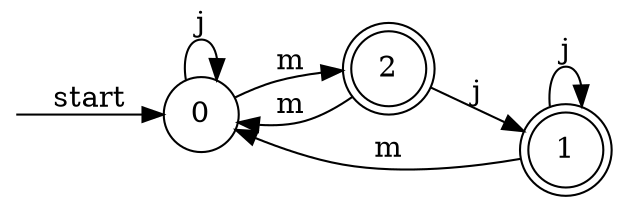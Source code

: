 digraph dfa {
    rankdir = LR;
    node [shape = circle];
    __start [style = invis, shape = point];
    __start -> "0" [ label = "start" ];
    node [shape = doublecircle]; "2" "1"
    node [shape = circle];
    "0" -> "0" [ label = "j" ];
    "0" -> "2" [ label = "m" ];
    "1" -> "1" [ label = "j" ];
    "1" -> "0" [ label = "m" ];
    "2" -> "1" [ label = "j" ];
    "2" -> "0" [ label = "m" ];
}

